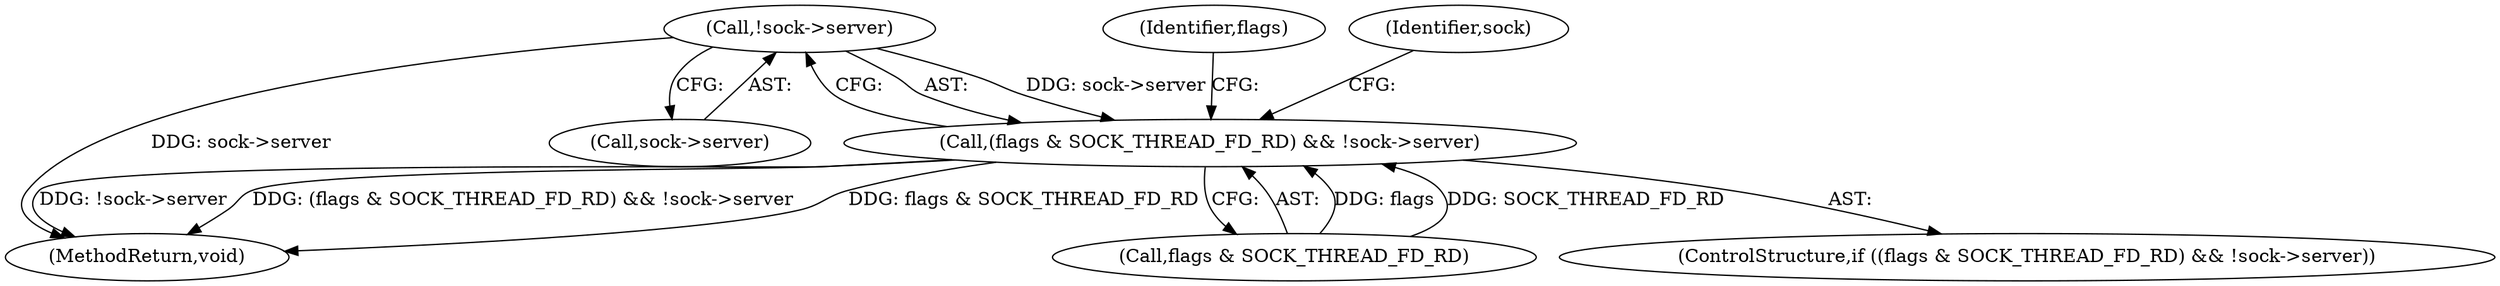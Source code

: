digraph "0_Android_472271b153c5dc53c28beac55480a8d8434b2d5c_30@pointer" {
"1000128" [label="(Call,!sock->server)"];
"1000124" [label="(Call,(flags & SOCK_THREAD_FD_RD) && !sock->server)"];
"1000295" [label="(MethodReturn,void)"];
"1000243" [label="(Identifier,flags)"];
"1000124" [label="(Call,(flags & SOCK_THREAD_FD_RD) && !sock->server)"];
"1000125" [label="(Call,flags & SOCK_THREAD_FD_RD)"];
"1000135" [label="(Identifier,sock)"];
"1000128" [label="(Call,!sock->server)"];
"1000129" [label="(Call,sock->server)"];
"1000123" [label="(ControlStructure,if ((flags & SOCK_THREAD_FD_RD) && !sock->server))"];
"1000128" -> "1000124"  [label="AST: "];
"1000128" -> "1000129"  [label="CFG: "];
"1000129" -> "1000128"  [label="AST: "];
"1000124" -> "1000128"  [label="CFG: "];
"1000128" -> "1000295"  [label="DDG: sock->server"];
"1000128" -> "1000124"  [label="DDG: sock->server"];
"1000124" -> "1000123"  [label="AST: "];
"1000124" -> "1000125"  [label="CFG: "];
"1000125" -> "1000124"  [label="AST: "];
"1000135" -> "1000124"  [label="CFG: "];
"1000243" -> "1000124"  [label="CFG: "];
"1000124" -> "1000295"  [label="DDG: flags & SOCK_THREAD_FD_RD"];
"1000124" -> "1000295"  [label="DDG: !sock->server"];
"1000124" -> "1000295"  [label="DDG: (flags & SOCK_THREAD_FD_RD) && !sock->server"];
"1000125" -> "1000124"  [label="DDG: flags"];
"1000125" -> "1000124"  [label="DDG: SOCK_THREAD_FD_RD"];
}
